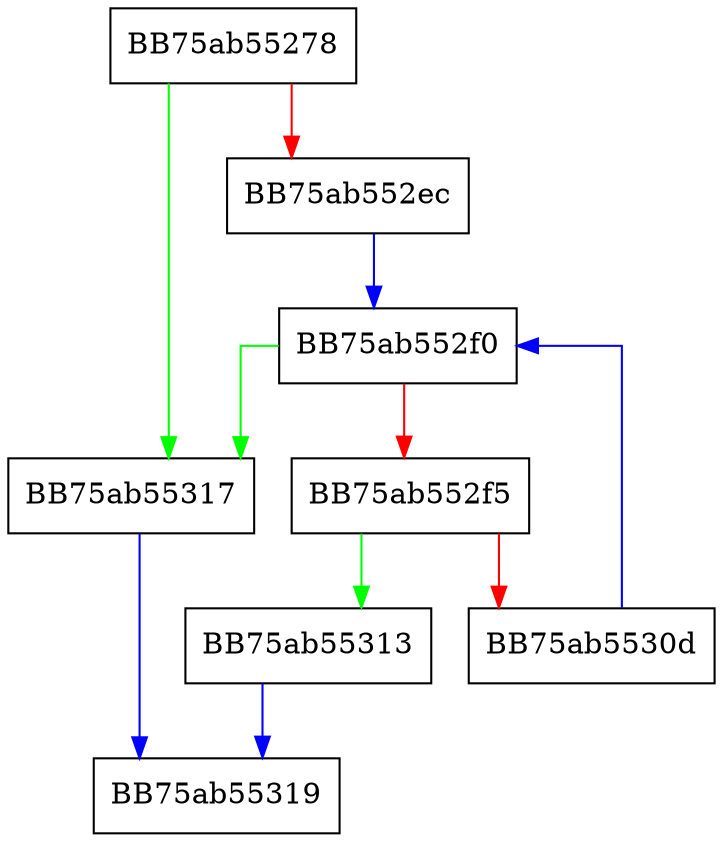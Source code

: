 digraph resolveOrderByTermToExprList {
  node [shape="box"];
  graph [splines=ortho];
  BB75ab55278 -> BB75ab55317 [color="green"];
  BB75ab55278 -> BB75ab552ec [color="red"];
  BB75ab552ec -> BB75ab552f0 [color="blue"];
  BB75ab552f0 -> BB75ab55317 [color="green"];
  BB75ab552f0 -> BB75ab552f5 [color="red"];
  BB75ab552f5 -> BB75ab55313 [color="green"];
  BB75ab552f5 -> BB75ab5530d [color="red"];
  BB75ab5530d -> BB75ab552f0 [color="blue"];
  BB75ab55313 -> BB75ab55319 [color="blue"];
  BB75ab55317 -> BB75ab55319 [color="blue"];
}